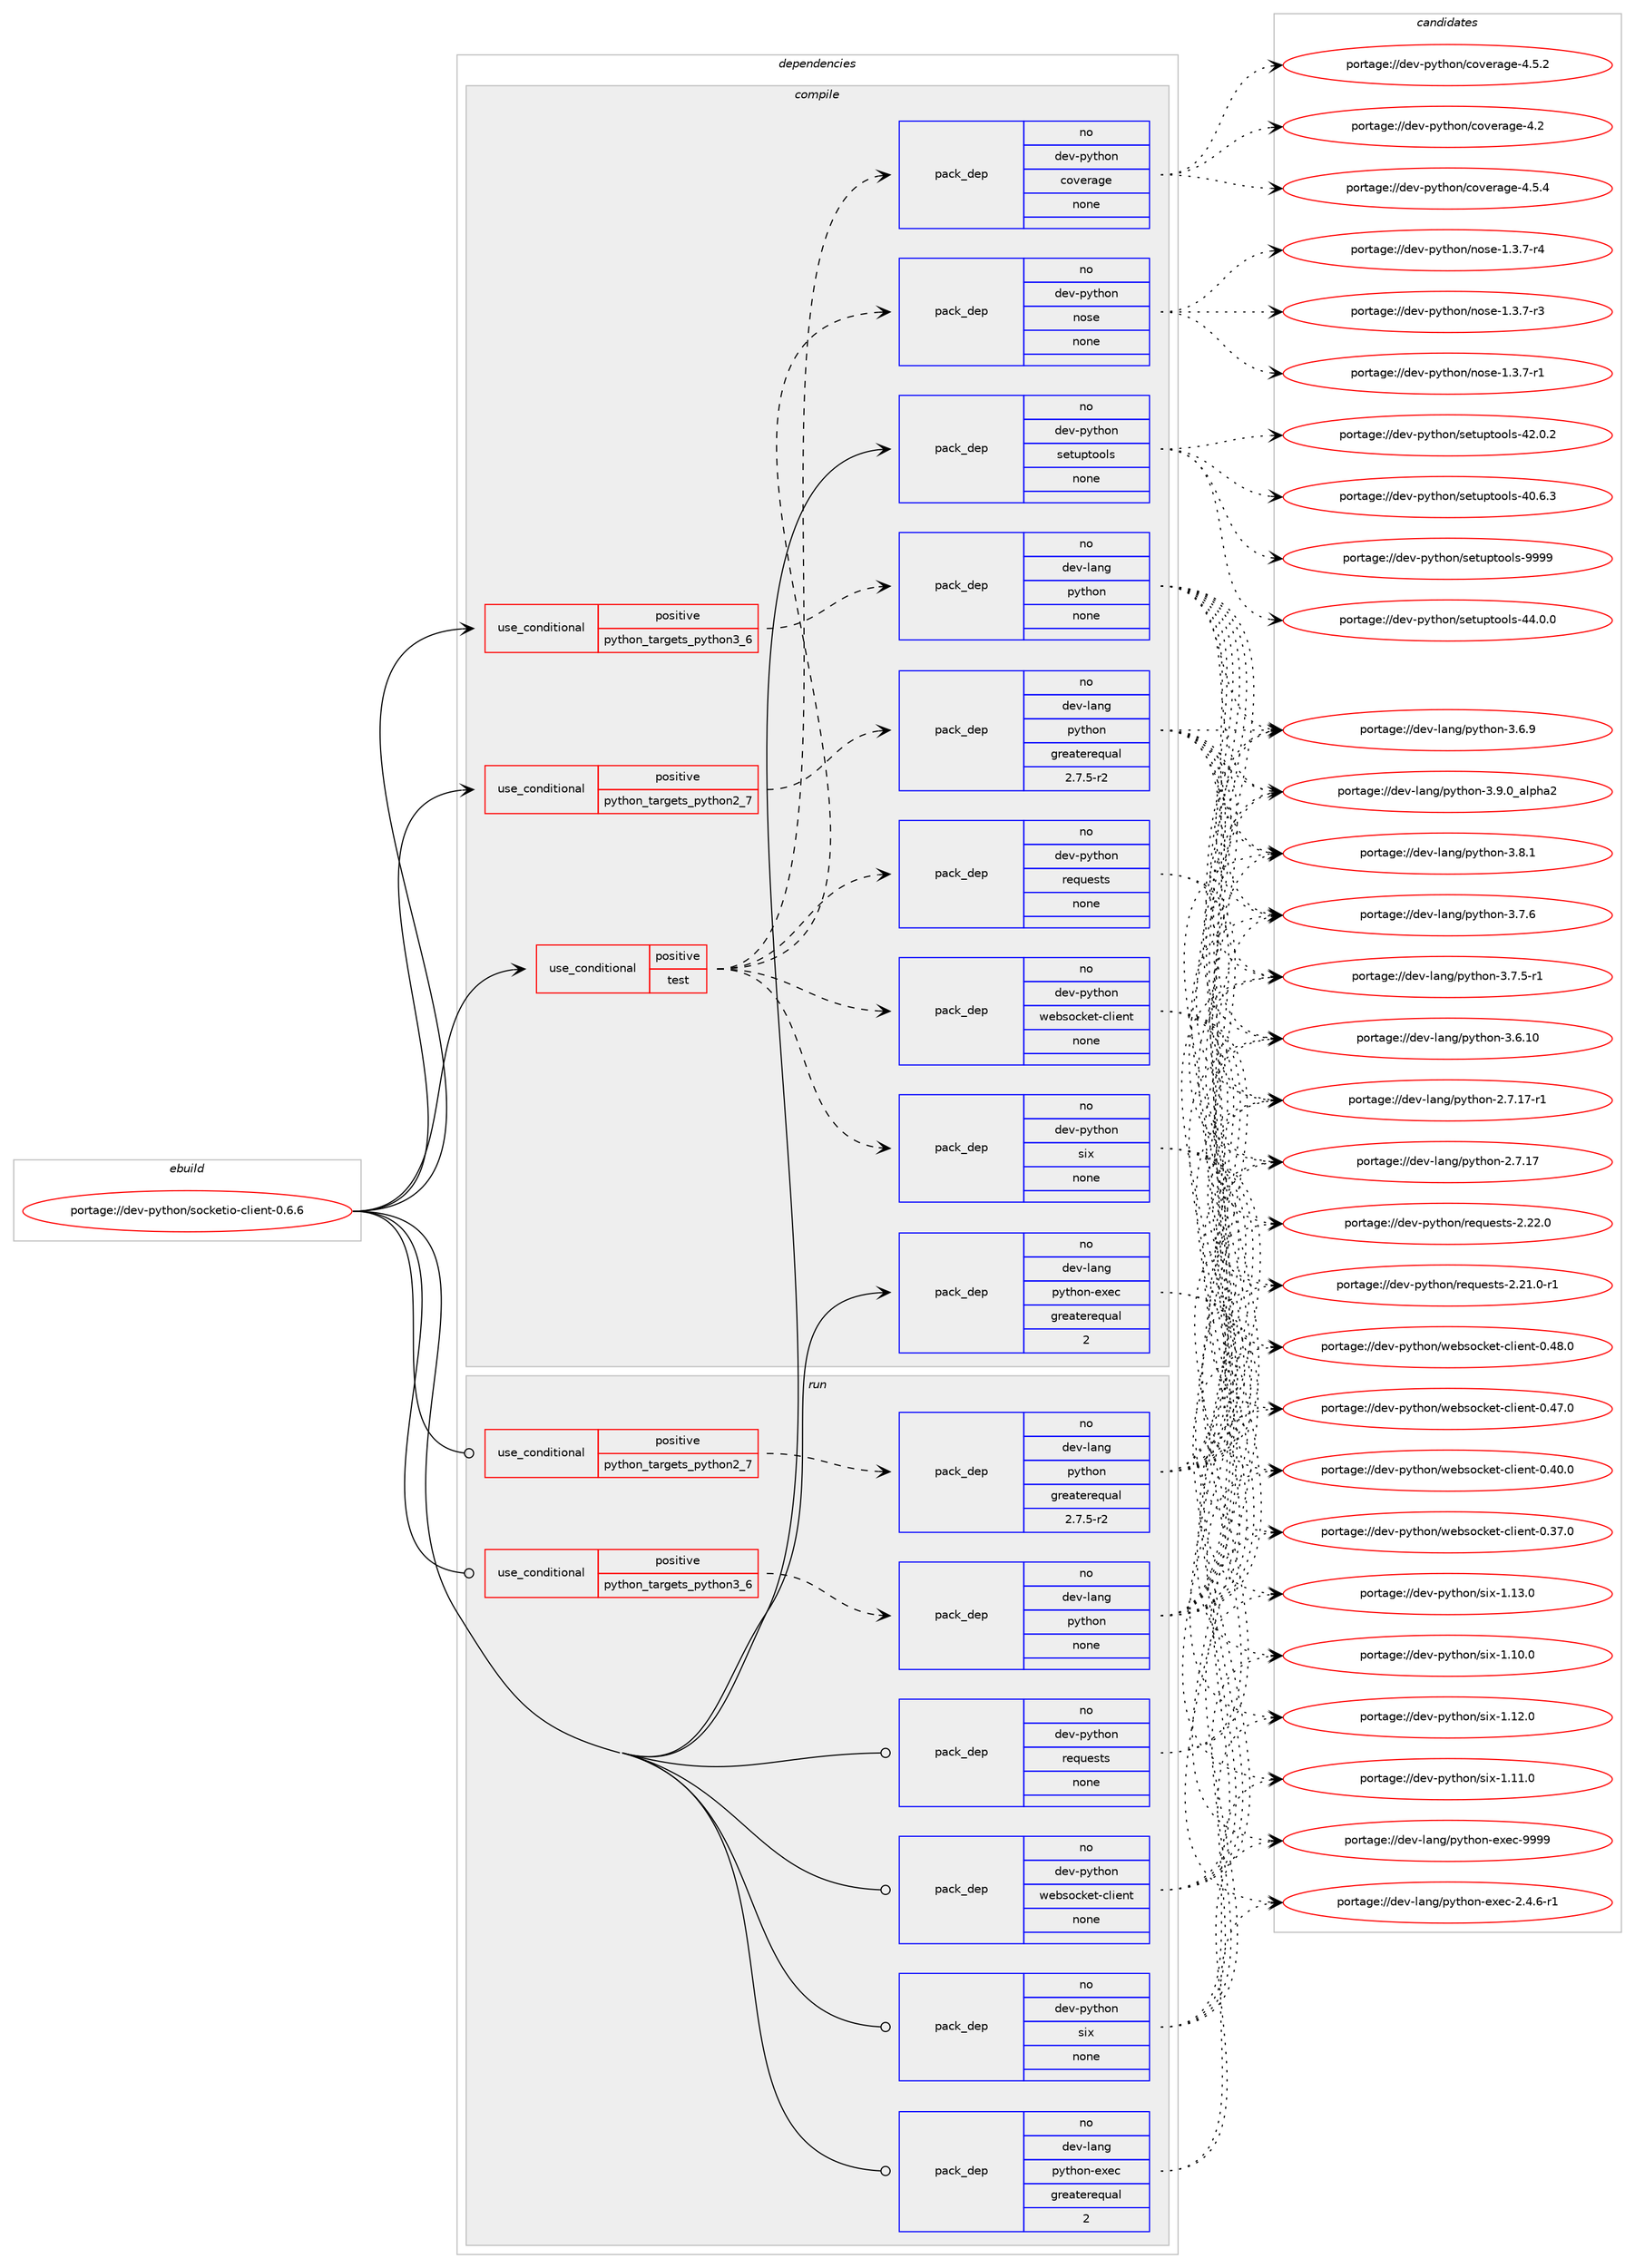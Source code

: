 digraph prolog {

# *************
# Graph options
# *************

newrank=true;
concentrate=true;
compound=true;
graph [rankdir=LR,fontname=Helvetica,fontsize=10,ranksep=1.5];#, ranksep=2.5, nodesep=0.2];
edge  [arrowhead=vee];
node  [fontname=Helvetica,fontsize=10];

# **********
# The ebuild
# **********

subgraph cluster_leftcol {
color=gray;
label=<<i>ebuild</i>>;
id [label="portage://dev-python/socketio-client-0.6.6", color=red, width=4, href="../dev-python/socketio-client-0.6.6.svg"];
}

# ****************
# The dependencies
# ****************

subgraph cluster_midcol {
color=gray;
label=<<i>dependencies</i>>;
subgraph cluster_compile {
fillcolor="#eeeeee";
style=filled;
label=<<i>compile</i>>;
subgraph cond105824 {
dependency425430 [label=<<TABLE BORDER="0" CELLBORDER="1" CELLSPACING="0" CELLPADDING="4"><TR><TD ROWSPAN="3" CELLPADDING="10">use_conditional</TD></TR><TR><TD>positive</TD></TR><TR><TD>python_targets_python2_7</TD></TR></TABLE>>, shape=none, color=red];
subgraph pack314708 {
dependency425431 [label=<<TABLE BORDER="0" CELLBORDER="1" CELLSPACING="0" CELLPADDING="4" WIDTH="220"><TR><TD ROWSPAN="6" CELLPADDING="30">pack_dep</TD></TR><TR><TD WIDTH="110">no</TD></TR><TR><TD>dev-lang</TD></TR><TR><TD>python</TD></TR><TR><TD>greaterequal</TD></TR><TR><TD>2.7.5-r2</TD></TR></TABLE>>, shape=none, color=blue];
}
dependency425430:e -> dependency425431:w [weight=20,style="dashed",arrowhead="vee"];
}
id:e -> dependency425430:w [weight=20,style="solid",arrowhead="vee"];
subgraph cond105825 {
dependency425432 [label=<<TABLE BORDER="0" CELLBORDER="1" CELLSPACING="0" CELLPADDING="4"><TR><TD ROWSPAN="3" CELLPADDING="10">use_conditional</TD></TR><TR><TD>positive</TD></TR><TR><TD>python_targets_python3_6</TD></TR></TABLE>>, shape=none, color=red];
subgraph pack314709 {
dependency425433 [label=<<TABLE BORDER="0" CELLBORDER="1" CELLSPACING="0" CELLPADDING="4" WIDTH="220"><TR><TD ROWSPAN="6" CELLPADDING="30">pack_dep</TD></TR><TR><TD WIDTH="110">no</TD></TR><TR><TD>dev-lang</TD></TR><TR><TD>python</TD></TR><TR><TD>none</TD></TR><TR><TD></TD></TR></TABLE>>, shape=none, color=blue];
}
dependency425432:e -> dependency425433:w [weight=20,style="dashed",arrowhead="vee"];
}
id:e -> dependency425432:w [weight=20,style="solid",arrowhead="vee"];
subgraph cond105826 {
dependency425434 [label=<<TABLE BORDER="0" CELLBORDER="1" CELLSPACING="0" CELLPADDING="4"><TR><TD ROWSPAN="3" CELLPADDING="10">use_conditional</TD></TR><TR><TD>positive</TD></TR><TR><TD>test</TD></TR></TABLE>>, shape=none, color=red];
subgraph pack314710 {
dependency425435 [label=<<TABLE BORDER="0" CELLBORDER="1" CELLSPACING="0" CELLPADDING="4" WIDTH="220"><TR><TD ROWSPAN="6" CELLPADDING="30">pack_dep</TD></TR><TR><TD WIDTH="110">no</TD></TR><TR><TD>dev-python</TD></TR><TR><TD>six</TD></TR><TR><TD>none</TD></TR><TR><TD></TD></TR></TABLE>>, shape=none, color=blue];
}
dependency425434:e -> dependency425435:w [weight=20,style="dashed",arrowhead="vee"];
subgraph pack314711 {
dependency425436 [label=<<TABLE BORDER="0" CELLBORDER="1" CELLSPACING="0" CELLPADDING="4" WIDTH="220"><TR><TD ROWSPAN="6" CELLPADDING="30">pack_dep</TD></TR><TR><TD WIDTH="110">no</TD></TR><TR><TD>dev-python</TD></TR><TR><TD>requests</TD></TR><TR><TD>none</TD></TR><TR><TD></TD></TR></TABLE>>, shape=none, color=blue];
}
dependency425434:e -> dependency425436:w [weight=20,style="dashed",arrowhead="vee"];
subgraph pack314712 {
dependency425437 [label=<<TABLE BORDER="0" CELLBORDER="1" CELLSPACING="0" CELLPADDING="4" WIDTH="220"><TR><TD ROWSPAN="6" CELLPADDING="30">pack_dep</TD></TR><TR><TD WIDTH="110">no</TD></TR><TR><TD>dev-python</TD></TR><TR><TD>websocket-client</TD></TR><TR><TD>none</TD></TR><TR><TD></TD></TR></TABLE>>, shape=none, color=blue];
}
dependency425434:e -> dependency425437:w [weight=20,style="dashed",arrowhead="vee"];
subgraph pack314713 {
dependency425438 [label=<<TABLE BORDER="0" CELLBORDER="1" CELLSPACING="0" CELLPADDING="4" WIDTH="220"><TR><TD ROWSPAN="6" CELLPADDING="30">pack_dep</TD></TR><TR><TD WIDTH="110">no</TD></TR><TR><TD>dev-python</TD></TR><TR><TD>nose</TD></TR><TR><TD>none</TD></TR><TR><TD></TD></TR></TABLE>>, shape=none, color=blue];
}
dependency425434:e -> dependency425438:w [weight=20,style="dashed",arrowhead="vee"];
subgraph pack314714 {
dependency425439 [label=<<TABLE BORDER="0" CELLBORDER="1" CELLSPACING="0" CELLPADDING="4" WIDTH="220"><TR><TD ROWSPAN="6" CELLPADDING="30">pack_dep</TD></TR><TR><TD WIDTH="110">no</TD></TR><TR><TD>dev-python</TD></TR><TR><TD>coverage</TD></TR><TR><TD>none</TD></TR><TR><TD></TD></TR></TABLE>>, shape=none, color=blue];
}
dependency425434:e -> dependency425439:w [weight=20,style="dashed",arrowhead="vee"];
}
id:e -> dependency425434:w [weight=20,style="solid",arrowhead="vee"];
subgraph pack314715 {
dependency425440 [label=<<TABLE BORDER="0" CELLBORDER="1" CELLSPACING="0" CELLPADDING="4" WIDTH="220"><TR><TD ROWSPAN="6" CELLPADDING="30">pack_dep</TD></TR><TR><TD WIDTH="110">no</TD></TR><TR><TD>dev-lang</TD></TR><TR><TD>python-exec</TD></TR><TR><TD>greaterequal</TD></TR><TR><TD>2</TD></TR></TABLE>>, shape=none, color=blue];
}
id:e -> dependency425440:w [weight=20,style="solid",arrowhead="vee"];
subgraph pack314716 {
dependency425441 [label=<<TABLE BORDER="0" CELLBORDER="1" CELLSPACING="0" CELLPADDING="4" WIDTH="220"><TR><TD ROWSPAN="6" CELLPADDING="30">pack_dep</TD></TR><TR><TD WIDTH="110">no</TD></TR><TR><TD>dev-python</TD></TR><TR><TD>setuptools</TD></TR><TR><TD>none</TD></TR><TR><TD></TD></TR></TABLE>>, shape=none, color=blue];
}
id:e -> dependency425441:w [weight=20,style="solid",arrowhead="vee"];
}
subgraph cluster_compileandrun {
fillcolor="#eeeeee";
style=filled;
label=<<i>compile and run</i>>;
}
subgraph cluster_run {
fillcolor="#eeeeee";
style=filled;
label=<<i>run</i>>;
subgraph cond105827 {
dependency425442 [label=<<TABLE BORDER="0" CELLBORDER="1" CELLSPACING="0" CELLPADDING="4"><TR><TD ROWSPAN="3" CELLPADDING="10">use_conditional</TD></TR><TR><TD>positive</TD></TR><TR><TD>python_targets_python2_7</TD></TR></TABLE>>, shape=none, color=red];
subgraph pack314717 {
dependency425443 [label=<<TABLE BORDER="0" CELLBORDER="1" CELLSPACING="0" CELLPADDING="4" WIDTH="220"><TR><TD ROWSPAN="6" CELLPADDING="30">pack_dep</TD></TR><TR><TD WIDTH="110">no</TD></TR><TR><TD>dev-lang</TD></TR><TR><TD>python</TD></TR><TR><TD>greaterequal</TD></TR><TR><TD>2.7.5-r2</TD></TR></TABLE>>, shape=none, color=blue];
}
dependency425442:e -> dependency425443:w [weight=20,style="dashed",arrowhead="vee"];
}
id:e -> dependency425442:w [weight=20,style="solid",arrowhead="odot"];
subgraph cond105828 {
dependency425444 [label=<<TABLE BORDER="0" CELLBORDER="1" CELLSPACING="0" CELLPADDING="4"><TR><TD ROWSPAN="3" CELLPADDING="10">use_conditional</TD></TR><TR><TD>positive</TD></TR><TR><TD>python_targets_python3_6</TD></TR></TABLE>>, shape=none, color=red];
subgraph pack314718 {
dependency425445 [label=<<TABLE BORDER="0" CELLBORDER="1" CELLSPACING="0" CELLPADDING="4" WIDTH="220"><TR><TD ROWSPAN="6" CELLPADDING="30">pack_dep</TD></TR><TR><TD WIDTH="110">no</TD></TR><TR><TD>dev-lang</TD></TR><TR><TD>python</TD></TR><TR><TD>none</TD></TR><TR><TD></TD></TR></TABLE>>, shape=none, color=blue];
}
dependency425444:e -> dependency425445:w [weight=20,style="dashed",arrowhead="vee"];
}
id:e -> dependency425444:w [weight=20,style="solid",arrowhead="odot"];
subgraph pack314719 {
dependency425446 [label=<<TABLE BORDER="0" CELLBORDER="1" CELLSPACING="0" CELLPADDING="4" WIDTH="220"><TR><TD ROWSPAN="6" CELLPADDING="30">pack_dep</TD></TR><TR><TD WIDTH="110">no</TD></TR><TR><TD>dev-lang</TD></TR><TR><TD>python-exec</TD></TR><TR><TD>greaterequal</TD></TR><TR><TD>2</TD></TR></TABLE>>, shape=none, color=blue];
}
id:e -> dependency425446:w [weight=20,style="solid",arrowhead="odot"];
subgraph pack314720 {
dependency425447 [label=<<TABLE BORDER="0" CELLBORDER="1" CELLSPACING="0" CELLPADDING="4" WIDTH="220"><TR><TD ROWSPAN="6" CELLPADDING="30">pack_dep</TD></TR><TR><TD WIDTH="110">no</TD></TR><TR><TD>dev-python</TD></TR><TR><TD>requests</TD></TR><TR><TD>none</TD></TR><TR><TD></TD></TR></TABLE>>, shape=none, color=blue];
}
id:e -> dependency425447:w [weight=20,style="solid",arrowhead="odot"];
subgraph pack314721 {
dependency425448 [label=<<TABLE BORDER="0" CELLBORDER="1" CELLSPACING="0" CELLPADDING="4" WIDTH="220"><TR><TD ROWSPAN="6" CELLPADDING="30">pack_dep</TD></TR><TR><TD WIDTH="110">no</TD></TR><TR><TD>dev-python</TD></TR><TR><TD>six</TD></TR><TR><TD>none</TD></TR><TR><TD></TD></TR></TABLE>>, shape=none, color=blue];
}
id:e -> dependency425448:w [weight=20,style="solid",arrowhead="odot"];
subgraph pack314722 {
dependency425449 [label=<<TABLE BORDER="0" CELLBORDER="1" CELLSPACING="0" CELLPADDING="4" WIDTH="220"><TR><TD ROWSPAN="6" CELLPADDING="30">pack_dep</TD></TR><TR><TD WIDTH="110">no</TD></TR><TR><TD>dev-python</TD></TR><TR><TD>websocket-client</TD></TR><TR><TD>none</TD></TR><TR><TD></TD></TR></TABLE>>, shape=none, color=blue];
}
id:e -> dependency425449:w [weight=20,style="solid",arrowhead="odot"];
}
}

# **************
# The candidates
# **************

subgraph cluster_choices {
rank=same;
color=gray;
label=<<i>candidates</i>>;

subgraph choice314708 {
color=black;
nodesep=1;
choice10010111845108971101034711212111610411111045514657464895971081121049750 [label="portage://dev-lang/python-3.9.0_alpha2", color=red, width=4,href="../dev-lang/python-3.9.0_alpha2.svg"];
choice100101118451089711010347112121116104111110455146564649 [label="portage://dev-lang/python-3.8.1", color=red, width=4,href="../dev-lang/python-3.8.1.svg"];
choice100101118451089711010347112121116104111110455146554654 [label="portage://dev-lang/python-3.7.6", color=red, width=4,href="../dev-lang/python-3.7.6.svg"];
choice1001011184510897110103471121211161041111104551465546534511449 [label="portage://dev-lang/python-3.7.5-r1", color=red, width=4,href="../dev-lang/python-3.7.5-r1.svg"];
choice100101118451089711010347112121116104111110455146544657 [label="portage://dev-lang/python-3.6.9", color=red, width=4,href="../dev-lang/python-3.6.9.svg"];
choice10010111845108971101034711212111610411111045514654464948 [label="portage://dev-lang/python-3.6.10", color=red, width=4,href="../dev-lang/python-3.6.10.svg"];
choice100101118451089711010347112121116104111110455046554649554511449 [label="portage://dev-lang/python-2.7.17-r1", color=red, width=4,href="../dev-lang/python-2.7.17-r1.svg"];
choice10010111845108971101034711212111610411111045504655464955 [label="portage://dev-lang/python-2.7.17", color=red, width=4,href="../dev-lang/python-2.7.17.svg"];
dependency425431:e -> choice10010111845108971101034711212111610411111045514657464895971081121049750:w [style=dotted,weight="100"];
dependency425431:e -> choice100101118451089711010347112121116104111110455146564649:w [style=dotted,weight="100"];
dependency425431:e -> choice100101118451089711010347112121116104111110455146554654:w [style=dotted,weight="100"];
dependency425431:e -> choice1001011184510897110103471121211161041111104551465546534511449:w [style=dotted,weight="100"];
dependency425431:e -> choice100101118451089711010347112121116104111110455146544657:w [style=dotted,weight="100"];
dependency425431:e -> choice10010111845108971101034711212111610411111045514654464948:w [style=dotted,weight="100"];
dependency425431:e -> choice100101118451089711010347112121116104111110455046554649554511449:w [style=dotted,weight="100"];
dependency425431:e -> choice10010111845108971101034711212111610411111045504655464955:w [style=dotted,weight="100"];
}
subgraph choice314709 {
color=black;
nodesep=1;
choice10010111845108971101034711212111610411111045514657464895971081121049750 [label="portage://dev-lang/python-3.9.0_alpha2", color=red, width=4,href="../dev-lang/python-3.9.0_alpha2.svg"];
choice100101118451089711010347112121116104111110455146564649 [label="portage://dev-lang/python-3.8.1", color=red, width=4,href="../dev-lang/python-3.8.1.svg"];
choice100101118451089711010347112121116104111110455146554654 [label="portage://dev-lang/python-3.7.6", color=red, width=4,href="../dev-lang/python-3.7.6.svg"];
choice1001011184510897110103471121211161041111104551465546534511449 [label="portage://dev-lang/python-3.7.5-r1", color=red, width=4,href="../dev-lang/python-3.7.5-r1.svg"];
choice100101118451089711010347112121116104111110455146544657 [label="portage://dev-lang/python-3.6.9", color=red, width=4,href="../dev-lang/python-3.6.9.svg"];
choice10010111845108971101034711212111610411111045514654464948 [label="portage://dev-lang/python-3.6.10", color=red, width=4,href="../dev-lang/python-3.6.10.svg"];
choice100101118451089711010347112121116104111110455046554649554511449 [label="portage://dev-lang/python-2.7.17-r1", color=red, width=4,href="../dev-lang/python-2.7.17-r1.svg"];
choice10010111845108971101034711212111610411111045504655464955 [label="portage://dev-lang/python-2.7.17", color=red, width=4,href="../dev-lang/python-2.7.17.svg"];
dependency425433:e -> choice10010111845108971101034711212111610411111045514657464895971081121049750:w [style=dotted,weight="100"];
dependency425433:e -> choice100101118451089711010347112121116104111110455146564649:w [style=dotted,weight="100"];
dependency425433:e -> choice100101118451089711010347112121116104111110455146554654:w [style=dotted,weight="100"];
dependency425433:e -> choice1001011184510897110103471121211161041111104551465546534511449:w [style=dotted,weight="100"];
dependency425433:e -> choice100101118451089711010347112121116104111110455146544657:w [style=dotted,weight="100"];
dependency425433:e -> choice10010111845108971101034711212111610411111045514654464948:w [style=dotted,weight="100"];
dependency425433:e -> choice100101118451089711010347112121116104111110455046554649554511449:w [style=dotted,weight="100"];
dependency425433:e -> choice10010111845108971101034711212111610411111045504655464955:w [style=dotted,weight="100"];
}
subgraph choice314710 {
color=black;
nodesep=1;
choice100101118451121211161041111104711510512045494649514648 [label="portage://dev-python/six-1.13.0", color=red, width=4,href="../dev-python/six-1.13.0.svg"];
choice100101118451121211161041111104711510512045494649504648 [label="portage://dev-python/six-1.12.0", color=red, width=4,href="../dev-python/six-1.12.0.svg"];
choice100101118451121211161041111104711510512045494649494648 [label="portage://dev-python/six-1.11.0", color=red, width=4,href="../dev-python/six-1.11.0.svg"];
choice100101118451121211161041111104711510512045494649484648 [label="portage://dev-python/six-1.10.0", color=red, width=4,href="../dev-python/six-1.10.0.svg"];
dependency425435:e -> choice100101118451121211161041111104711510512045494649514648:w [style=dotted,weight="100"];
dependency425435:e -> choice100101118451121211161041111104711510512045494649504648:w [style=dotted,weight="100"];
dependency425435:e -> choice100101118451121211161041111104711510512045494649494648:w [style=dotted,weight="100"];
dependency425435:e -> choice100101118451121211161041111104711510512045494649484648:w [style=dotted,weight="100"];
}
subgraph choice314711 {
color=black;
nodesep=1;
choice100101118451121211161041111104711410111311710111511611545504650504648 [label="portage://dev-python/requests-2.22.0", color=red, width=4,href="../dev-python/requests-2.22.0.svg"];
choice1001011184511212111610411111047114101113117101115116115455046504946484511449 [label="portage://dev-python/requests-2.21.0-r1", color=red, width=4,href="../dev-python/requests-2.21.0-r1.svg"];
dependency425436:e -> choice100101118451121211161041111104711410111311710111511611545504650504648:w [style=dotted,weight="100"];
dependency425436:e -> choice1001011184511212111610411111047114101113117101115116115455046504946484511449:w [style=dotted,weight="100"];
}
subgraph choice314712 {
color=black;
nodesep=1;
choice10010111845112121116104111110471191019811511199107101116459910810510111011645484652564648 [label="portage://dev-python/websocket-client-0.48.0", color=red, width=4,href="../dev-python/websocket-client-0.48.0.svg"];
choice10010111845112121116104111110471191019811511199107101116459910810510111011645484652554648 [label="portage://dev-python/websocket-client-0.47.0", color=red, width=4,href="../dev-python/websocket-client-0.47.0.svg"];
choice10010111845112121116104111110471191019811511199107101116459910810510111011645484652484648 [label="portage://dev-python/websocket-client-0.40.0", color=red, width=4,href="../dev-python/websocket-client-0.40.0.svg"];
choice10010111845112121116104111110471191019811511199107101116459910810510111011645484651554648 [label="portage://dev-python/websocket-client-0.37.0", color=red, width=4,href="../dev-python/websocket-client-0.37.0.svg"];
dependency425437:e -> choice10010111845112121116104111110471191019811511199107101116459910810510111011645484652564648:w [style=dotted,weight="100"];
dependency425437:e -> choice10010111845112121116104111110471191019811511199107101116459910810510111011645484652554648:w [style=dotted,weight="100"];
dependency425437:e -> choice10010111845112121116104111110471191019811511199107101116459910810510111011645484652484648:w [style=dotted,weight="100"];
dependency425437:e -> choice10010111845112121116104111110471191019811511199107101116459910810510111011645484651554648:w [style=dotted,weight="100"];
}
subgraph choice314713 {
color=black;
nodesep=1;
choice10010111845112121116104111110471101111151014549465146554511452 [label="portage://dev-python/nose-1.3.7-r4", color=red, width=4,href="../dev-python/nose-1.3.7-r4.svg"];
choice10010111845112121116104111110471101111151014549465146554511451 [label="portage://dev-python/nose-1.3.7-r3", color=red, width=4,href="../dev-python/nose-1.3.7-r3.svg"];
choice10010111845112121116104111110471101111151014549465146554511449 [label="portage://dev-python/nose-1.3.7-r1", color=red, width=4,href="../dev-python/nose-1.3.7-r1.svg"];
dependency425438:e -> choice10010111845112121116104111110471101111151014549465146554511452:w [style=dotted,weight="100"];
dependency425438:e -> choice10010111845112121116104111110471101111151014549465146554511451:w [style=dotted,weight="100"];
dependency425438:e -> choice10010111845112121116104111110471101111151014549465146554511449:w [style=dotted,weight="100"];
}
subgraph choice314714 {
color=black;
nodesep=1;
choice10010111845112121116104111110479911111810111497103101455246534652 [label="portage://dev-python/coverage-4.5.4", color=red, width=4,href="../dev-python/coverage-4.5.4.svg"];
choice10010111845112121116104111110479911111810111497103101455246534650 [label="portage://dev-python/coverage-4.5.2", color=red, width=4,href="../dev-python/coverage-4.5.2.svg"];
choice1001011184511212111610411111047991111181011149710310145524650 [label="portage://dev-python/coverage-4.2", color=red, width=4,href="../dev-python/coverage-4.2.svg"];
dependency425439:e -> choice10010111845112121116104111110479911111810111497103101455246534652:w [style=dotted,weight="100"];
dependency425439:e -> choice10010111845112121116104111110479911111810111497103101455246534650:w [style=dotted,weight="100"];
dependency425439:e -> choice1001011184511212111610411111047991111181011149710310145524650:w [style=dotted,weight="100"];
}
subgraph choice314715 {
color=black;
nodesep=1;
choice10010111845108971101034711212111610411111045101120101994557575757 [label="portage://dev-lang/python-exec-9999", color=red, width=4,href="../dev-lang/python-exec-9999.svg"];
choice10010111845108971101034711212111610411111045101120101994550465246544511449 [label="portage://dev-lang/python-exec-2.4.6-r1", color=red, width=4,href="../dev-lang/python-exec-2.4.6-r1.svg"];
dependency425440:e -> choice10010111845108971101034711212111610411111045101120101994557575757:w [style=dotted,weight="100"];
dependency425440:e -> choice10010111845108971101034711212111610411111045101120101994550465246544511449:w [style=dotted,weight="100"];
}
subgraph choice314716 {
color=black;
nodesep=1;
choice10010111845112121116104111110471151011161171121161111111081154557575757 [label="portage://dev-python/setuptools-9999", color=red, width=4,href="../dev-python/setuptools-9999.svg"];
choice100101118451121211161041111104711510111611711211611111110811545525246484648 [label="portage://dev-python/setuptools-44.0.0", color=red, width=4,href="../dev-python/setuptools-44.0.0.svg"];
choice100101118451121211161041111104711510111611711211611111110811545525046484650 [label="portage://dev-python/setuptools-42.0.2", color=red, width=4,href="../dev-python/setuptools-42.0.2.svg"];
choice100101118451121211161041111104711510111611711211611111110811545524846544651 [label="portage://dev-python/setuptools-40.6.3", color=red, width=4,href="../dev-python/setuptools-40.6.3.svg"];
dependency425441:e -> choice10010111845112121116104111110471151011161171121161111111081154557575757:w [style=dotted,weight="100"];
dependency425441:e -> choice100101118451121211161041111104711510111611711211611111110811545525246484648:w [style=dotted,weight="100"];
dependency425441:e -> choice100101118451121211161041111104711510111611711211611111110811545525046484650:w [style=dotted,weight="100"];
dependency425441:e -> choice100101118451121211161041111104711510111611711211611111110811545524846544651:w [style=dotted,weight="100"];
}
subgraph choice314717 {
color=black;
nodesep=1;
choice10010111845108971101034711212111610411111045514657464895971081121049750 [label="portage://dev-lang/python-3.9.0_alpha2", color=red, width=4,href="../dev-lang/python-3.9.0_alpha2.svg"];
choice100101118451089711010347112121116104111110455146564649 [label="portage://dev-lang/python-3.8.1", color=red, width=4,href="../dev-lang/python-3.8.1.svg"];
choice100101118451089711010347112121116104111110455146554654 [label="portage://dev-lang/python-3.7.6", color=red, width=4,href="../dev-lang/python-3.7.6.svg"];
choice1001011184510897110103471121211161041111104551465546534511449 [label="portage://dev-lang/python-3.7.5-r1", color=red, width=4,href="../dev-lang/python-3.7.5-r1.svg"];
choice100101118451089711010347112121116104111110455146544657 [label="portage://dev-lang/python-3.6.9", color=red, width=4,href="../dev-lang/python-3.6.9.svg"];
choice10010111845108971101034711212111610411111045514654464948 [label="portage://dev-lang/python-3.6.10", color=red, width=4,href="../dev-lang/python-3.6.10.svg"];
choice100101118451089711010347112121116104111110455046554649554511449 [label="portage://dev-lang/python-2.7.17-r1", color=red, width=4,href="../dev-lang/python-2.7.17-r1.svg"];
choice10010111845108971101034711212111610411111045504655464955 [label="portage://dev-lang/python-2.7.17", color=red, width=4,href="../dev-lang/python-2.7.17.svg"];
dependency425443:e -> choice10010111845108971101034711212111610411111045514657464895971081121049750:w [style=dotted,weight="100"];
dependency425443:e -> choice100101118451089711010347112121116104111110455146564649:w [style=dotted,weight="100"];
dependency425443:e -> choice100101118451089711010347112121116104111110455146554654:w [style=dotted,weight="100"];
dependency425443:e -> choice1001011184510897110103471121211161041111104551465546534511449:w [style=dotted,weight="100"];
dependency425443:e -> choice100101118451089711010347112121116104111110455146544657:w [style=dotted,weight="100"];
dependency425443:e -> choice10010111845108971101034711212111610411111045514654464948:w [style=dotted,weight="100"];
dependency425443:e -> choice100101118451089711010347112121116104111110455046554649554511449:w [style=dotted,weight="100"];
dependency425443:e -> choice10010111845108971101034711212111610411111045504655464955:w [style=dotted,weight="100"];
}
subgraph choice314718 {
color=black;
nodesep=1;
choice10010111845108971101034711212111610411111045514657464895971081121049750 [label="portage://dev-lang/python-3.9.0_alpha2", color=red, width=4,href="../dev-lang/python-3.9.0_alpha2.svg"];
choice100101118451089711010347112121116104111110455146564649 [label="portage://dev-lang/python-3.8.1", color=red, width=4,href="../dev-lang/python-3.8.1.svg"];
choice100101118451089711010347112121116104111110455146554654 [label="portage://dev-lang/python-3.7.6", color=red, width=4,href="../dev-lang/python-3.7.6.svg"];
choice1001011184510897110103471121211161041111104551465546534511449 [label="portage://dev-lang/python-3.7.5-r1", color=red, width=4,href="../dev-lang/python-3.7.5-r1.svg"];
choice100101118451089711010347112121116104111110455146544657 [label="portage://dev-lang/python-3.6.9", color=red, width=4,href="../dev-lang/python-3.6.9.svg"];
choice10010111845108971101034711212111610411111045514654464948 [label="portage://dev-lang/python-3.6.10", color=red, width=4,href="../dev-lang/python-3.6.10.svg"];
choice100101118451089711010347112121116104111110455046554649554511449 [label="portage://dev-lang/python-2.7.17-r1", color=red, width=4,href="../dev-lang/python-2.7.17-r1.svg"];
choice10010111845108971101034711212111610411111045504655464955 [label="portage://dev-lang/python-2.7.17", color=red, width=4,href="../dev-lang/python-2.7.17.svg"];
dependency425445:e -> choice10010111845108971101034711212111610411111045514657464895971081121049750:w [style=dotted,weight="100"];
dependency425445:e -> choice100101118451089711010347112121116104111110455146564649:w [style=dotted,weight="100"];
dependency425445:e -> choice100101118451089711010347112121116104111110455146554654:w [style=dotted,weight="100"];
dependency425445:e -> choice1001011184510897110103471121211161041111104551465546534511449:w [style=dotted,weight="100"];
dependency425445:e -> choice100101118451089711010347112121116104111110455146544657:w [style=dotted,weight="100"];
dependency425445:e -> choice10010111845108971101034711212111610411111045514654464948:w [style=dotted,weight="100"];
dependency425445:e -> choice100101118451089711010347112121116104111110455046554649554511449:w [style=dotted,weight="100"];
dependency425445:e -> choice10010111845108971101034711212111610411111045504655464955:w [style=dotted,weight="100"];
}
subgraph choice314719 {
color=black;
nodesep=1;
choice10010111845108971101034711212111610411111045101120101994557575757 [label="portage://dev-lang/python-exec-9999", color=red, width=4,href="../dev-lang/python-exec-9999.svg"];
choice10010111845108971101034711212111610411111045101120101994550465246544511449 [label="portage://dev-lang/python-exec-2.4.6-r1", color=red, width=4,href="../dev-lang/python-exec-2.4.6-r1.svg"];
dependency425446:e -> choice10010111845108971101034711212111610411111045101120101994557575757:w [style=dotted,weight="100"];
dependency425446:e -> choice10010111845108971101034711212111610411111045101120101994550465246544511449:w [style=dotted,weight="100"];
}
subgraph choice314720 {
color=black;
nodesep=1;
choice100101118451121211161041111104711410111311710111511611545504650504648 [label="portage://dev-python/requests-2.22.0", color=red, width=4,href="../dev-python/requests-2.22.0.svg"];
choice1001011184511212111610411111047114101113117101115116115455046504946484511449 [label="portage://dev-python/requests-2.21.0-r1", color=red, width=4,href="../dev-python/requests-2.21.0-r1.svg"];
dependency425447:e -> choice100101118451121211161041111104711410111311710111511611545504650504648:w [style=dotted,weight="100"];
dependency425447:e -> choice1001011184511212111610411111047114101113117101115116115455046504946484511449:w [style=dotted,weight="100"];
}
subgraph choice314721 {
color=black;
nodesep=1;
choice100101118451121211161041111104711510512045494649514648 [label="portage://dev-python/six-1.13.0", color=red, width=4,href="../dev-python/six-1.13.0.svg"];
choice100101118451121211161041111104711510512045494649504648 [label="portage://dev-python/six-1.12.0", color=red, width=4,href="../dev-python/six-1.12.0.svg"];
choice100101118451121211161041111104711510512045494649494648 [label="portage://dev-python/six-1.11.0", color=red, width=4,href="../dev-python/six-1.11.0.svg"];
choice100101118451121211161041111104711510512045494649484648 [label="portage://dev-python/six-1.10.0", color=red, width=4,href="../dev-python/six-1.10.0.svg"];
dependency425448:e -> choice100101118451121211161041111104711510512045494649514648:w [style=dotted,weight="100"];
dependency425448:e -> choice100101118451121211161041111104711510512045494649504648:w [style=dotted,weight="100"];
dependency425448:e -> choice100101118451121211161041111104711510512045494649494648:w [style=dotted,weight="100"];
dependency425448:e -> choice100101118451121211161041111104711510512045494649484648:w [style=dotted,weight="100"];
}
subgraph choice314722 {
color=black;
nodesep=1;
choice10010111845112121116104111110471191019811511199107101116459910810510111011645484652564648 [label="portage://dev-python/websocket-client-0.48.0", color=red, width=4,href="../dev-python/websocket-client-0.48.0.svg"];
choice10010111845112121116104111110471191019811511199107101116459910810510111011645484652554648 [label="portage://dev-python/websocket-client-0.47.0", color=red, width=4,href="../dev-python/websocket-client-0.47.0.svg"];
choice10010111845112121116104111110471191019811511199107101116459910810510111011645484652484648 [label="portage://dev-python/websocket-client-0.40.0", color=red, width=4,href="../dev-python/websocket-client-0.40.0.svg"];
choice10010111845112121116104111110471191019811511199107101116459910810510111011645484651554648 [label="portage://dev-python/websocket-client-0.37.0", color=red, width=4,href="../dev-python/websocket-client-0.37.0.svg"];
dependency425449:e -> choice10010111845112121116104111110471191019811511199107101116459910810510111011645484652564648:w [style=dotted,weight="100"];
dependency425449:e -> choice10010111845112121116104111110471191019811511199107101116459910810510111011645484652554648:w [style=dotted,weight="100"];
dependency425449:e -> choice10010111845112121116104111110471191019811511199107101116459910810510111011645484652484648:w [style=dotted,weight="100"];
dependency425449:e -> choice10010111845112121116104111110471191019811511199107101116459910810510111011645484651554648:w [style=dotted,weight="100"];
}
}

}
